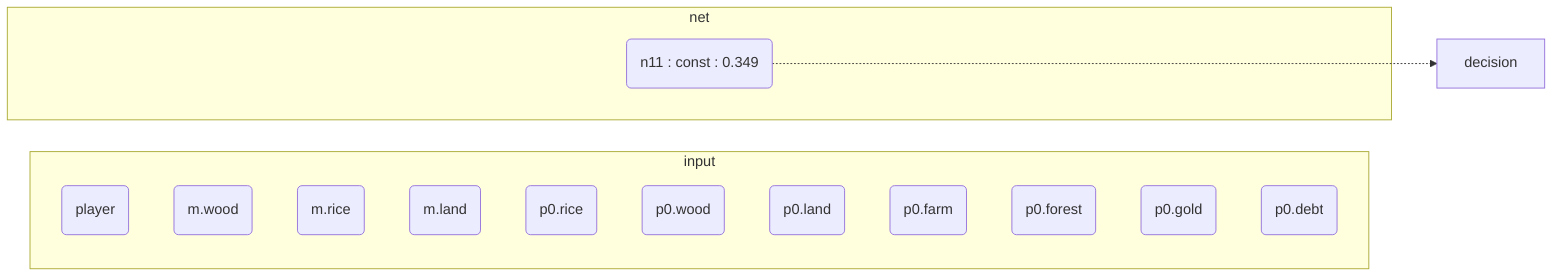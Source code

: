flowchart LR
subgraph input
i0(player)
i1(m.wood)
i2(m.rice)
i3(m.land)
i4(p0.rice)
i5(p0.wood)
i6(p0.land)
i7(p0.farm)
i8(p0.forest)
i9(p0.gold)
i10(p0.debt)
end
subgraph net
n11(n11 : const : 0.349)
end
n11 -.-> decision